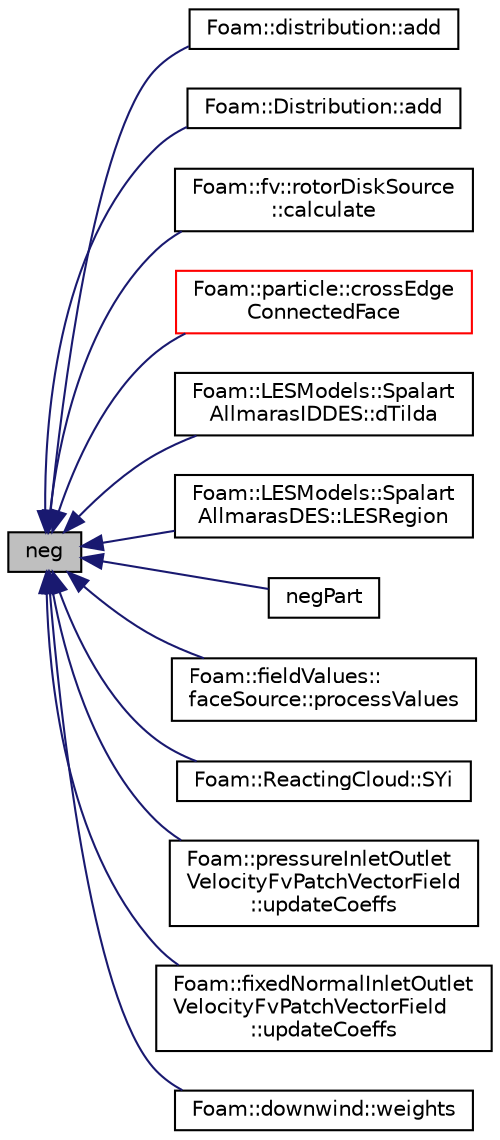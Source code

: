 digraph "neg"
{
  bgcolor="transparent";
  edge [fontname="Helvetica",fontsize="10",labelfontname="Helvetica",labelfontsize="10"];
  node [fontname="Helvetica",fontsize="10",shape=record];
  rankdir="LR";
  Node1 [label="neg",height=0.2,width=0.4,color="black", fillcolor="grey75", style="filled", fontcolor="black"];
  Node1 -> Node2 [dir="back",color="midnightblue",fontsize="10",style="solid",fontname="Helvetica"];
  Node2 [label="Foam::distribution::add",height=0.2,width=0.4,color="black",URL="$a00561.html#ace52beebdfc96a3f2910c4dfe3c8a85d",tooltip="Add a value to the appropriate bin of the distribution. "];
  Node1 -> Node3 [dir="back",color="midnightblue",fontsize="10",style="solid",fontname="Helvetica"];
  Node3 [label="Foam::Distribution::add",height=0.2,width=0.4,color="black",URL="$a00560.html#a33a0483e214f12ed274213001fba447e",tooltip="Add a value to the distribution, optionally specifying a weight. "];
  Node1 -> Node4 [dir="back",color="midnightblue",fontsize="10",style="solid",fontname="Helvetica"];
  Node4 [label="Foam::fv::rotorDiskSource\l::calculate",height=0.2,width=0.4,color="black",URL="$a02218.html#af1f80de2cfdda8beed20eae7693f3c4e",tooltip="Calculate forces. "];
  Node1 -> Node5 [dir="back",color="midnightblue",fontsize="10",style="solid",fontname="Helvetica"];
  Node5 [label="Foam::particle::crossEdge\lConnectedFace",height=0.2,width=0.4,color="red",URL="$a01774.html#ae442e1bec92480b4f50c527b934edddb",tooltip="Cross the from the given face across the given edge of the. "];
  Node1 -> Node6 [dir="back",color="midnightblue",fontsize="10",style="solid",fontname="Helvetica"];
  Node6 [label="Foam::LESModels::Spalart\lAllmarasIDDES::dTilda",height=0.2,width=0.4,color="black",URL="$a02387.html#a0a0318467445643262465eb371c9975d",tooltip="Length scale. "];
  Node1 -> Node7 [dir="back",color="midnightblue",fontsize="10",style="solid",fontname="Helvetica"];
  Node7 [label="Foam::LESModels::Spalart\lAllmarasDES::LESRegion",height=0.2,width=0.4,color="black",URL="$a02386.html#ad8130c1757d35e6f0d902f6ac05a0f76",tooltip="Return the LES field indicator. "];
  Node1 -> Node8 [dir="back",color="midnightblue",fontsize="10",style="solid",fontname="Helvetica"];
  Node8 [label="negPart",height=0.2,width=0.4,color="black",URL="$a10725.html#a7eb48153d967d618826a27dd19d4a0de"];
  Node1 -> Node9 [dir="back",color="midnightblue",fontsize="10",style="solid",fontname="Helvetica"];
  Node9 [label="Foam::fieldValues::\lfaceSource::processValues",height=0.2,width=0.4,color="black",URL="$a00735.html#ac9203474f1457a20e1fa44e44cbf0dfb"];
  Node1 -> Node10 [dir="back",color="midnightblue",fontsize="10",style="solid",fontname="Helvetica"];
  Node10 [label="Foam::ReactingCloud::SYi",height=0.2,width=0.4,color="black",URL="$a02079.html#a37c32a19a71662c1a3e7777e54a1db28",tooltip="Return mass source term for specie i - specie eqn. "];
  Node1 -> Node11 [dir="back",color="midnightblue",fontsize="10",style="solid",fontname="Helvetica"];
  Node11 [label="Foam::pressureInletOutlet\lVelocityFvPatchVectorField\l::updateCoeffs",height=0.2,width=0.4,color="black",URL="$a01957.html#a7e24eafac629d3733181cd942d4c902f",tooltip="Update the coefficients associated with the patch field. "];
  Node1 -> Node12 [dir="back",color="midnightblue",fontsize="10",style="solid",fontname="Helvetica"];
  Node12 [label="Foam::fixedNormalInletOutlet\lVelocityFvPatchVectorField\l::updateCoeffs",height=0.2,width=0.4,color="black",URL="$a00827.html#a7e24eafac629d3733181cd942d4c902f",tooltip="Update the coefficients associated with the patch field. "];
  Node1 -> Node13 [dir="back",color="midnightblue",fontsize="10",style="solid",fontname="Helvetica"];
  Node13 [label="Foam::downwind::weights",height=0.2,width=0.4,color="black",URL="$a00577.html#a2423630dcb5b92925c32e7f3180c20ce",tooltip="Return the interpolation weighting factors. "];
}
